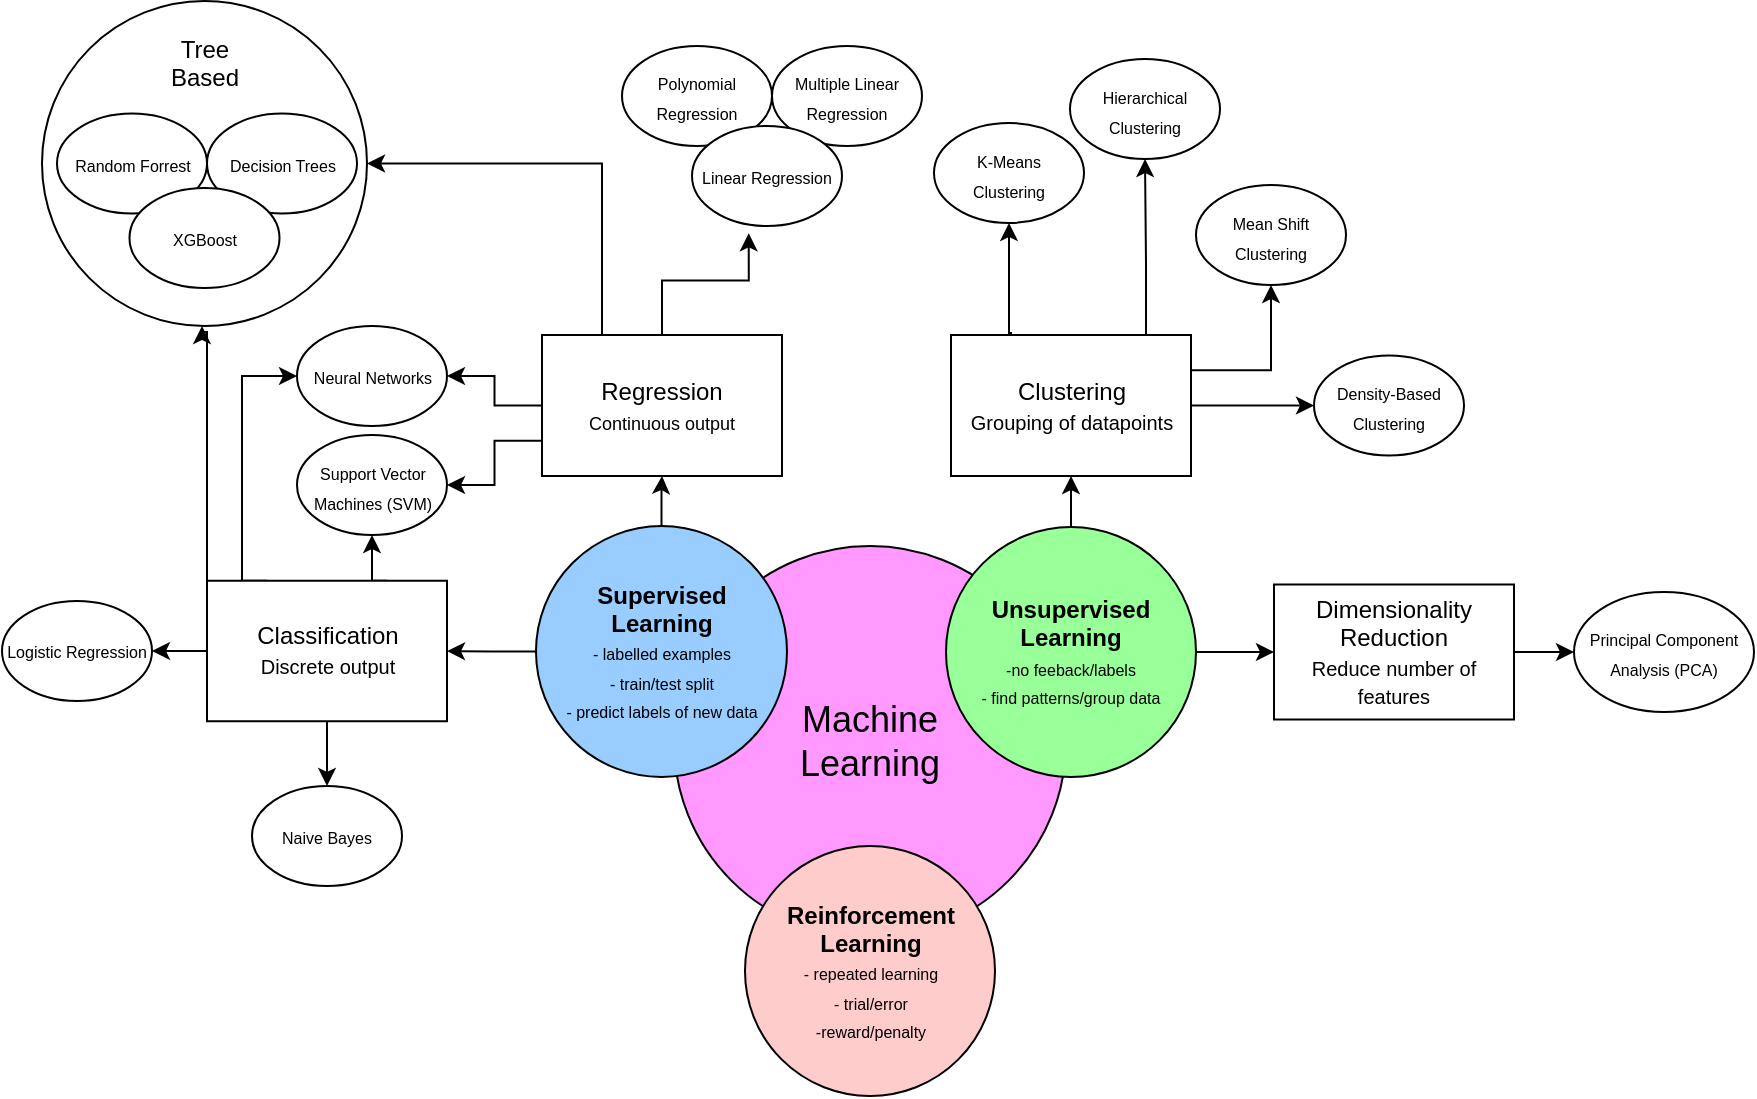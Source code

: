 <mxfile version="21.6.6" type="github">
  <diagram id="6a731a19-8d31-9384-78a2-239565b7b9f0" name="Page-1">
    <mxGraphModel dx="1395" dy="-187" grid="1" gridSize="10" guides="1" tooltips="1" connect="1" arrows="1" fold="1" page="1" pageScale="1" pageWidth="1169" pageHeight="827" background="none" math="0" shadow="0">
      <root>
        <mxCell id="0" />
        <mxCell id="1" parent="0" />
        <mxCell id="NDgvumM39dX7sZHwWWza-1544" value="&lt;font style=&quot;font-size: 18px;&quot;&gt;Machine &lt;br&gt;Learning&lt;/font&gt;" style="ellipse;whiteSpace=wrap;html=1;aspect=fixed;fillColor=#FF99FF;" parent="1" vertex="1">
          <mxGeometry x="480" y="1110" width="196" height="196" as="geometry" />
        </mxCell>
        <mxCell id="QijNzIp1wJBTld3flyke-7" value="" style="edgeStyle=orthogonalEdgeStyle;rounded=0;orthogonalLoop=1;jettySize=auto;html=1;" edge="1" parent="1" source="NDgvumM39dX7sZHwWWza-1545" target="NDgvumM39dX7sZHwWWza-1566">
          <mxGeometry relative="1" as="geometry" />
        </mxCell>
        <mxCell id="QijNzIp1wJBTld3flyke-9" value="" style="edgeStyle=orthogonalEdgeStyle;rounded=0;orthogonalLoop=1;jettySize=auto;html=1;" edge="1" parent="1" source="NDgvumM39dX7sZHwWWza-1545" target="NDgvumM39dX7sZHwWWza-1567">
          <mxGeometry relative="1" as="geometry" />
        </mxCell>
        <mxCell id="NDgvumM39dX7sZHwWWza-1545" value="&lt;b&gt;Supervised&lt;br&gt;Learning&lt;/b&gt;&lt;br&gt;&lt;font style=&quot;font-size: 8px;&quot;&gt;- labelled examples&lt;br&gt;- train/test split&lt;br&gt;- predict labels of new data&lt;br&gt;&lt;/font&gt;" style="ellipse;whiteSpace=wrap;html=1;aspect=fixed;fillColor=#99CCFF;" parent="1" vertex="1">
          <mxGeometry x="411" y="1100" width="125.5" height="125.5" as="geometry" />
        </mxCell>
        <mxCell id="QijNzIp1wJBTld3flyke-29" style="edgeStyle=orthogonalEdgeStyle;rounded=0;orthogonalLoop=1;jettySize=auto;html=1;exitX=0.5;exitY=0;exitDx=0;exitDy=0;entryX=0.5;entryY=1;entryDx=0;entryDy=0;" edge="1" parent="1" source="NDgvumM39dX7sZHwWWza-1546" target="NDgvumM39dX7sZHwWWza-1568">
          <mxGeometry relative="1" as="geometry" />
        </mxCell>
        <mxCell id="QijNzIp1wJBTld3flyke-35" style="edgeStyle=orthogonalEdgeStyle;rounded=0;orthogonalLoop=1;jettySize=auto;html=1;entryX=0;entryY=0.5;entryDx=0;entryDy=0;" edge="1" parent="1" source="NDgvumM39dX7sZHwWWza-1546" target="NDgvumM39dX7sZHwWWza-1569">
          <mxGeometry relative="1" as="geometry" />
        </mxCell>
        <mxCell id="NDgvumM39dX7sZHwWWza-1546" value="&lt;b&gt;Unsupervised Learning&lt;/b&gt;&lt;font style=&quot;font-size: 8px;&quot;&gt;&lt;b&gt;&lt;br&gt;&lt;/b&gt;-no feeback/labels&lt;br&gt;- find patterns/group data&lt;br&gt;&lt;/font&gt;" style="ellipse;whiteSpace=wrap;html=1;aspect=fixed;fillColor=#99FF99;" parent="1" vertex="1">
          <mxGeometry x="616" y="1100.5" width="125" height="125" as="geometry" />
        </mxCell>
        <mxCell id="NDgvumM39dX7sZHwWWza-1547" value="&lt;b&gt;Reinforcement Learning&lt;/b&gt;&lt;br&gt;&lt;font style=&quot;font-size: 8px;&quot;&gt;- repeated learning&lt;br&gt;- trial/error&lt;br&gt;-reward/penalty&lt;br&gt;&lt;/font&gt;" style="ellipse;whiteSpace=wrap;html=1;aspect=fixed;fillColor=#FFCCCC;" parent="1" vertex="1">
          <mxGeometry x="515.5" y="1260" width="125" height="125" as="geometry" />
        </mxCell>
        <mxCell id="NDgvumM39dX7sZHwWWza-1555" value="&lt;font style=&quot;font-size: 8px;&quot;&gt;Support Vector Machines (SVM)&lt;/font&gt;" style="ellipse;whiteSpace=wrap;html=1;" parent="1" vertex="1">
          <mxGeometry x="291.5" y="1054.5" width="75" height="50" as="geometry" />
        </mxCell>
        <mxCell id="NDgvumM39dX7sZHwWWza-1556" value="&lt;font style=&quot;font-size: 8px;&quot;&gt;Neural Networks&lt;/font&gt;" style="ellipse;whiteSpace=wrap;html=1;" parent="1" vertex="1">
          <mxGeometry x="291.5" y="1000" width="75" height="50" as="geometry" />
        </mxCell>
        <mxCell id="NDgvumM39dX7sZHwWWza-1564" value="Tree&lt;br&gt;Based&lt;br&gt;&lt;br&gt;&lt;br&gt;&lt;br&gt;&lt;br&gt;&lt;br&gt;&lt;br&gt;&lt;br&gt;" style="ellipse;whiteSpace=wrap;html=1;aspect=fixed;" parent="1" vertex="1">
          <mxGeometry x="164" y="837.5" width="162.5" height="162.5" as="geometry" />
        </mxCell>
        <mxCell id="NDgvumM39dX7sZHwWWza-1553" value="&lt;font style=&quot;font-size: 8px;&quot;&gt;Decision Trees&lt;/font&gt;" style="ellipse;whiteSpace=wrap;html=1;" parent="1" vertex="1">
          <mxGeometry x="246.5" y="893.75" width="75" height="50" as="geometry" />
        </mxCell>
        <mxCell id="NDgvumM39dX7sZHwWWza-1554" value="&lt;font style=&quot;font-size: 8px;&quot;&gt;Random Forrest&lt;/font&gt;" style="ellipse;whiteSpace=wrap;html=1;" parent="1" vertex="1">
          <mxGeometry x="171.5" y="893.75" width="75" height="50" as="geometry" />
        </mxCell>
        <mxCell id="NDgvumM39dX7sZHwWWza-1560" value="&lt;font style=&quot;font-size: 8px;&quot;&gt;XGBoost&lt;/font&gt;" style="ellipse;whiteSpace=wrap;html=1;" parent="1" vertex="1">
          <mxGeometry x="207.75" y="931" width="75" height="50" as="geometry" />
        </mxCell>
        <mxCell id="NDgvumM39dX7sZHwWWza-1551" value="&lt;font style=&quot;font-size: 8px;&quot;&gt;Multiple Linear Regression&lt;/font&gt;" style="ellipse;whiteSpace=wrap;html=1;" parent="1" vertex="1">
          <mxGeometry x="529" y="860" width="75" height="50" as="geometry" />
        </mxCell>
        <mxCell id="NDgvumM39dX7sZHwWWza-1552" value="&lt;font style=&quot;font-size: 8px;&quot;&gt;Logistic Regression&lt;/font&gt;" style="ellipse;whiteSpace=wrap;html=1;" parent="1" vertex="1">
          <mxGeometry x="144" y="1137.49" width="75" height="50" as="geometry" />
        </mxCell>
        <mxCell id="QijNzIp1wJBTld3flyke-12" style="edgeStyle=orthogonalEdgeStyle;rounded=0;orthogonalLoop=1;jettySize=auto;html=1;entryX=0.378;entryY=1.073;entryDx=0;entryDy=0;entryPerimeter=0;" edge="1" parent="1" source="NDgvumM39dX7sZHwWWza-1566" target="QijNzIp1wJBTld3flyke-5">
          <mxGeometry relative="1" as="geometry" />
        </mxCell>
        <mxCell id="QijNzIp1wJBTld3flyke-16" style="edgeStyle=orthogonalEdgeStyle;rounded=0;orthogonalLoop=1;jettySize=auto;html=1;" edge="1" parent="1" source="NDgvumM39dX7sZHwWWza-1566" target="NDgvumM39dX7sZHwWWza-1556">
          <mxGeometry relative="1" as="geometry" />
        </mxCell>
        <mxCell id="QijNzIp1wJBTld3flyke-17" style="edgeStyle=orthogonalEdgeStyle;rounded=0;orthogonalLoop=1;jettySize=auto;html=1;exitX=0.25;exitY=0;exitDx=0;exitDy=0;entryX=1;entryY=0.5;entryDx=0;entryDy=0;" edge="1" parent="1" source="NDgvumM39dX7sZHwWWza-1566" target="NDgvumM39dX7sZHwWWza-1564">
          <mxGeometry relative="1" as="geometry" />
        </mxCell>
        <mxCell id="QijNzIp1wJBTld3flyke-26" style="edgeStyle=orthogonalEdgeStyle;rounded=0;orthogonalLoop=1;jettySize=auto;html=1;exitX=0;exitY=0.75;exitDx=0;exitDy=0;entryX=1;entryY=0.5;entryDx=0;entryDy=0;" edge="1" parent="1" source="NDgvumM39dX7sZHwWWza-1566" target="NDgvumM39dX7sZHwWWza-1555">
          <mxGeometry relative="1" as="geometry" />
        </mxCell>
        <mxCell id="NDgvumM39dX7sZHwWWza-1566" value="Regression&lt;br&gt;&lt;font style=&quot;font-size: 9px;&quot;&gt;Continuous output&lt;/font&gt;" style="rounded=0;whiteSpace=wrap;html=1;" parent="1" vertex="1">
          <mxGeometry x="414" y="1004.5" width="120" height="70.5" as="geometry" />
        </mxCell>
        <mxCell id="QijNzIp1wJBTld3flyke-20" style="edgeStyle=orthogonalEdgeStyle;rounded=0;orthogonalLoop=1;jettySize=auto;html=1;exitX=0.75;exitY=0;exitDx=0;exitDy=0;entryX=0.5;entryY=1;entryDx=0;entryDy=0;" edge="1" parent="1" source="NDgvumM39dX7sZHwWWza-1567" target="NDgvumM39dX7sZHwWWza-1555">
          <mxGeometry relative="1" as="geometry" />
        </mxCell>
        <mxCell id="QijNzIp1wJBTld3flyke-22" style="edgeStyle=orthogonalEdgeStyle;rounded=0;orthogonalLoop=1;jettySize=auto;html=1;exitX=0.25;exitY=0;exitDx=0;exitDy=0;entryX=0;entryY=0.5;entryDx=0;entryDy=0;" edge="1" parent="1" source="NDgvumM39dX7sZHwWWza-1567" target="NDgvumM39dX7sZHwWWza-1556">
          <mxGeometry relative="1" as="geometry">
            <Array as="points">
              <mxPoint x="264" y="1127" />
              <mxPoint x="264" y="1025" />
            </Array>
          </mxGeometry>
        </mxCell>
        <mxCell id="QijNzIp1wJBTld3flyke-23" style="edgeStyle=orthogonalEdgeStyle;rounded=0;orthogonalLoop=1;jettySize=auto;html=1;exitX=0;exitY=0;exitDx=0;exitDy=0;" edge="1" parent="1" source="NDgvumM39dX7sZHwWWza-1567">
          <mxGeometry relative="1" as="geometry">
            <mxPoint x="244" y="1000" as="targetPoint" />
            <Array as="points">
              <mxPoint x="244" y="1003" />
            </Array>
          </mxGeometry>
        </mxCell>
        <mxCell id="QijNzIp1wJBTld3flyke-24" style="edgeStyle=orthogonalEdgeStyle;rounded=0;orthogonalLoop=1;jettySize=auto;html=1;exitX=0;exitY=0.5;exitDx=0;exitDy=0;entryX=1;entryY=0.5;entryDx=0;entryDy=0;" edge="1" parent="1" source="NDgvumM39dX7sZHwWWza-1567" target="NDgvumM39dX7sZHwWWza-1552">
          <mxGeometry relative="1" as="geometry" />
        </mxCell>
        <mxCell id="QijNzIp1wJBTld3flyke-25" value="" style="edgeStyle=orthogonalEdgeStyle;rounded=0;orthogonalLoop=1;jettySize=auto;html=1;" edge="1" parent="1" source="NDgvumM39dX7sZHwWWza-1567" target="QijNzIp1wJBTld3flyke-18">
          <mxGeometry relative="1" as="geometry" />
        </mxCell>
        <mxCell id="NDgvumM39dX7sZHwWWza-1567" value="Classification&lt;br&gt;&lt;font style=&quot;font-size: 10px;&quot;&gt;Discrete output&lt;/font&gt;" style="rounded=0;whiteSpace=wrap;html=1;" parent="1" vertex="1">
          <mxGeometry x="246.5" y="1127.37" width="120" height="70.25" as="geometry" />
        </mxCell>
        <mxCell id="QijNzIp1wJBTld3flyke-28" value="" style="edgeStyle=orthogonalEdgeStyle;rounded=0;orthogonalLoop=1;jettySize=auto;html=1;" edge="1" parent="1" source="NDgvumM39dX7sZHwWWza-1568" target="QijNzIp1wJBTld3flyke-1">
          <mxGeometry relative="1" as="geometry">
            <Array as="points">
              <mxPoint x="716" y="968.5" />
            </Array>
          </mxGeometry>
        </mxCell>
        <mxCell id="QijNzIp1wJBTld3flyke-30" style="edgeStyle=orthogonalEdgeStyle;rounded=0;orthogonalLoop=1;jettySize=auto;html=1;exitX=0.25;exitY=0;exitDx=0;exitDy=0;entryX=0.5;entryY=1;entryDx=0;entryDy=0;" edge="1" parent="1" source="NDgvumM39dX7sZHwWWza-1568" target="DraHBIbrYnmkfJdu0Cen-1">
          <mxGeometry relative="1" as="geometry">
            <Array as="points">
              <mxPoint x="648" y="1003.5" />
              <mxPoint x="648" y="975.5" />
            </Array>
          </mxGeometry>
        </mxCell>
        <mxCell id="QijNzIp1wJBTld3flyke-33" style="edgeStyle=orthogonalEdgeStyle;rounded=0;orthogonalLoop=1;jettySize=auto;html=1;exitX=1;exitY=0.25;exitDx=0;exitDy=0;entryX=0.5;entryY=1;entryDx=0;entryDy=0;" edge="1" parent="1" source="NDgvumM39dX7sZHwWWza-1568" target="QijNzIp1wJBTld3flyke-31">
          <mxGeometry relative="1" as="geometry" />
        </mxCell>
        <mxCell id="QijNzIp1wJBTld3flyke-34" style="edgeStyle=orthogonalEdgeStyle;rounded=0;orthogonalLoop=1;jettySize=auto;html=1;exitX=1;exitY=0.5;exitDx=0;exitDy=0;entryX=0;entryY=0.5;entryDx=0;entryDy=0;" edge="1" parent="1" source="NDgvumM39dX7sZHwWWza-1568" target="QijNzIp1wJBTld3flyke-32">
          <mxGeometry relative="1" as="geometry" />
        </mxCell>
        <mxCell id="NDgvumM39dX7sZHwWWza-1568" value="Clustering&lt;br&gt;&lt;font style=&quot;font-size: 10px;&quot;&gt;Grouping of datapoints&lt;/font&gt;" style="rounded=0;whiteSpace=wrap;html=1;" parent="1" vertex="1">
          <mxGeometry x="618.5" y="1004.5" width="120" height="70.5" as="geometry" />
        </mxCell>
        <mxCell id="QijNzIp1wJBTld3flyke-38" value="" style="edgeStyle=orthogonalEdgeStyle;rounded=0;orthogonalLoop=1;jettySize=auto;html=1;" edge="1" parent="1" source="NDgvumM39dX7sZHwWWza-1569" target="QijNzIp1wJBTld3flyke-2">
          <mxGeometry relative="1" as="geometry" />
        </mxCell>
        <mxCell id="NDgvumM39dX7sZHwWWza-1569" value="Dimensionality Reduction&lt;br&gt;&lt;font style=&quot;font-size: 10px;&quot;&gt;Reduce number of features&lt;/font&gt;" style="rounded=0;whiteSpace=wrap;html=1;" parent="1" vertex="1">
          <mxGeometry x="780" y="1129.25" width="120" height="67.5" as="geometry" />
        </mxCell>
        <mxCell id="DraHBIbrYnmkfJdu0Cen-1" value="&lt;font style=&quot;font-size: 8px;&quot;&gt;K-Means&lt;br&gt;Clustering&lt;/font&gt;" style="ellipse;whiteSpace=wrap;html=1;" parent="1" vertex="1">
          <mxGeometry x="610" y="898.5" width="75" height="50" as="geometry" />
        </mxCell>
        <mxCell id="QijNzIp1wJBTld3flyke-1" value="&lt;font style=&quot;font-size: 8px;&quot;&gt;Hierarchical Clustering&lt;/font&gt;" style="ellipse;whiteSpace=wrap;html=1;" vertex="1" parent="1">
          <mxGeometry x="678" y="866.5" width="75" height="50" as="geometry" />
        </mxCell>
        <mxCell id="QijNzIp1wJBTld3flyke-2" value="&lt;font style=&quot;font-size: 8px;&quot;&gt;Principal Component Analysis (PCA)&lt;/font&gt;" style="ellipse;whiteSpace=wrap;html=1;" vertex="1" parent="1">
          <mxGeometry x="930" y="1133" width="90" height="60" as="geometry" />
        </mxCell>
        <mxCell id="QijNzIp1wJBTld3flyke-4" value="&lt;font style=&quot;font-size: 8px;&quot;&gt;Polynomial&lt;br&gt;Regression&lt;/font&gt;" style="ellipse;whiteSpace=wrap;html=1;" vertex="1" parent="1">
          <mxGeometry x="454" y="860" width="75" height="50" as="geometry" />
        </mxCell>
        <mxCell id="QijNzIp1wJBTld3flyke-5" value="&lt;font style=&quot;font-size: 8px;&quot;&gt;Linear Regression&lt;/font&gt;" style="ellipse;whiteSpace=wrap;html=1;" vertex="1" parent="1">
          <mxGeometry x="489" y="900" width="75" height="50" as="geometry" />
        </mxCell>
        <mxCell id="QijNzIp1wJBTld3flyke-18" value="&lt;font style=&quot;font-size: 8px;&quot;&gt;Naive Bayes&lt;/font&gt;" style="ellipse;whiteSpace=wrap;html=1;" vertex="1" parent="1">
          <mxGeometry x="269" y="1230" width="75" height="50" as="geometry" />
        </mxCell>
        <mxCell id="QijNzIp1wJBTld3flyke-31" value="&lt;font style=&quot;font-size: 8px;&quot;&gt;Mean Shift Clustering&lt;/font&gt;" style="ellipse;whiteSpace=wrap;html=1;" vertex="1" parent="1">
          <mxGeometry x="741" y="929.5" width="75" height="50" as="geometry" />
        </mxCell>
        <mxCell id="QijNzIp1wJBTld3flyke-32" value="&lt;span style=&quot;font-size: 8px;&quot;&gt;Density-Based Clustering&lt;/span&gt;" style="ellipse;whiteSpace=wrap;html=1;" vertex="1" parent="1">
          <mxGeometry x="800" y="1014.75" width="75" height="50" as="geometry" />
        </mxCell>
      </root>
    </mxGraphModel>
  </diagram>
</mxfile>
